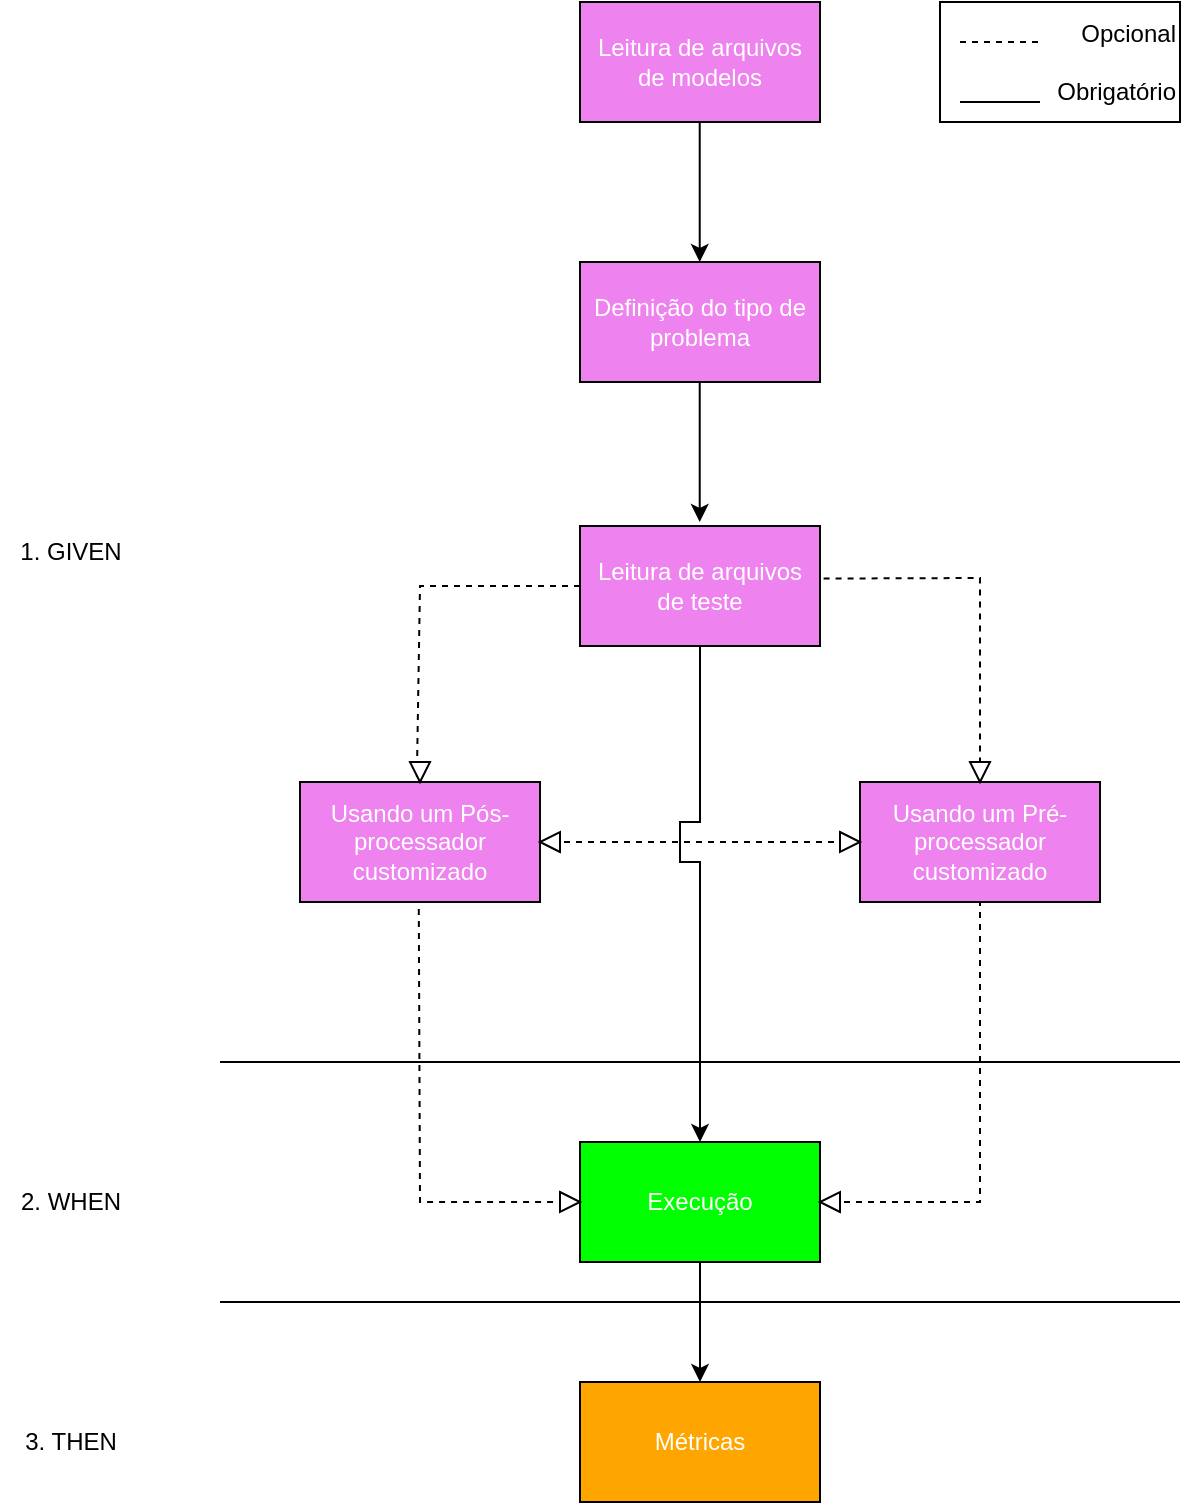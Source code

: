 <mxfile version="25.0.1">
  <diagram name="Page-1" id="FZQs6e-minR0yDpwQEX5">
    <mxGraphModel grid="1" page="1" gridSize="10" guides="1" tooltips="1" connect="1" arrows="1" fold="1" pageScale="1" pageWidth="850" pageHeight="1100" math="0" shadow="0">
      <root>
        <mxCell id="0" />
        <mxCell id="1" parent="0" />
        <mxCell id="ibQXdCCxX7LG6LWgQFUe-1" value="&lt;font color=&quot;#ffffff&quot;&gt;Leitura de arquivos de modelos&lt;/font&gt;" style="rounded=0;whiteSpace=wrap;html=1;fillColor=#EE82EE;" vertex="1" parent="1">
          <mxGeometry x="620" y="70" width="120" height="60" as="geometry" />
        </mxCell>
        <mxCell id="ibQXdCCxX7LG6LWgQFUe-2" value="&lt;font color=&quot;#ffffff&quot;&gt;Leitura de arquivos de teste&lt;/font&gt;" style="rounded=0;whiteSpace=wrap;html=1;fillColor=#EE82EE;" vertex="1" parent="1">
          <mxGeometry x="620" y="332" width="120" height="60" as="geometry" />
        </mxCell>
        <mxCell id="ibQXdCCxX7LG6LWgQFUe-4" value="&lt;font color=&quot;#ffffff&quot;&gt;Usando um Pós-processador customizado&lt;/font&gt;" style="rounded=0;whiteSpace=wrap;html=1;fillColor=#EE82EE;" vertex="1" parent="1">
          <mxGeometry x="480" y="460" width="120" height="60" as="geometry" />
        </mxCell>
        <mxCell id="ibQXdCCxX7LG6LWgQFUe-5" value="&lt;font color=&quot;#ffffff&quot;&gt;Execução&lt;/font&gt;" style="rounded=0;whiteSpace=wrap;html=1;fillColor=#00FF00;" vertex="1" parent="1">
          <mxGeometry x="620" y="640" width="120" height="60" as="geometry" />
        </mxCell>
        <mxCell id="ibQXdCCxX7LG6LWgQFUe-6" value="&lt;font color=&quot;#ffffff&quot;&gt;Métricas&lt;/font&gt;" style="rounded=0;whiteSpace=wrap;html=1;fillColor=#FFA500;" vertex="1" parent="1">
          <mxGeometry x="620" y="760" width="120" height="60" as="geometry" />
        </mxCell>
        <mxCell id="9xIlfScWIDmrP47psnc4-1" value="&lt;font color=&quot;#ffffff&quot;&gt;Usando um Pré-processador customizado&lt;/font&gt;" style="rounded=0;whiteSpace=wrap;html=1;fillColor=#EE82EE;" vertex="1" parent="1">
          <mxGeometry x="760" y="460" width="120" height="60" as="geometry" />
        </mxCell>
        <mxCell id="9xIlfScWIDmrP47psnc4-4" value="" style="endArrow=none;html=1;rounded=0;" edge="1" parent="1">
          <mxGeometry width="50" height="50" relative="1" as="geometry">
            <mxPoint x="920" y="720" as="sourcePoint" />
            <mxPoint x="440" y="720" as="targetPoint" />
          </mxGeometry>
        </mxCell>
        <mxCell id="9xIlfScWIDmrP47psnc4-5" value="" style="endArrow=none;html=1;rounded=0;" edge="1" parent="1">
          <mxGeometry width="50" height="50" relative="1" as="geometry">
            <mxPoint x="920" y="600" as="sourcePoint" />
            <mxPoint x="440" y="600" as="targetPoint" />
          </mxGeometry>
        </mxCell>
        <mxCell id="9xIlfScWIDmrP47psnc4-6" value="1. GIVEN" style="text;html=1;align=center;verticalAlign=middle;resizable=0;points=[];autosize=1;strokeColor=none;fillColor=none;" vertex="1" parent="1">
          <mxGeometry x="330" y="330" width="70" height="30" as="geometry" />
        </mxCell>
        <mxCell id="9xIlfScWIDmrP47psnc4-7" value="2. WHEN" style="text;html=1;align=center;verticalAlign=middle;resizable=0;points=[];autosize=1;strokeColor=none;fillColor=none;" vertex="1" parent="1">
          <mxGeometry x="330" y="655" width="70" height="30" as="geometry" />
        </mxCell>
        <mxCell id="9xIlfScWIDmrP47psnc4-8" value="3. THEN" style="text;html=1;align=center;verticalAlign=middle;resizable=0;points=[];autosize=1;strokeColor=none;fillColor=none;" vertex="1" parent="1">
          <mxGeometry x="330" y="775" width="70" height="30" as="geometry" />
        </mxCell>
        <mxCell id="9xIlfScWIDmrP47psnc4-15" value="" style="endArrow=none;dashed=1;html=1;rounded=0;exitX=1.015;exitY=0.438;exitDx=0;exitDy=0;exitPerimeter=0;entryX=0.5;entryY=0;entryDx=0;entryDy=0;" edge="1" parent="1" source="ibQXdCCxX7LG6LWgQFUe-2" target="9xIlfScWIDmrP47psnc4-1">
          <mxGeometry width="50" height="50" relative="1" as="geometry">
            <mxPoint x="1070" y="282" as="sourcePoint" />
            <mxPoint x="1120" y="232" as="targetPoint" />
            <Array as="points">
              <mxPoint x="820" y="358" />
            </Array>
          </mxGeometry>
        </mxCell>
        <mxCell id="9xIlfScWIDmrP47psnc4-16" value="" style="endArrow=none;dashed=1;html=1;rounded=0;exitX=0;exitY=0.5;exitDx=0;exitDy=0;entryX=0.487;entryY=-0.044;entryDx=0;entryDy=0;entryPerimeter=0;" edge="1" parent="1" source="ibQXdCCxX7LG6LWgQFUe-2" target="ibQXdCCxX7LG6LWgQFUe-4">
          <mxGeometry width="50" height="50" relative="1" as="geometry">
            <mxPoint x="835" y="322" as="sourcePoint" />
            <mxPoint x="680" y="468" as="targetPoint" />
            <Array as="points">
              <mxPoint x="540" y="362" />
            </Array>
          </mxGeometry>
        </mxCell>
        <mxCell id="9xIlfScWIDmrP47psnc4-17" value="" style="endArrow=none;dashed=1;html=1;rounded=0;entryX=0.5;entryY=1;entryDx=0;entryDy=0;exitX=1;exitY=0.5;exitDx=0;exitDy=0;" edge="1" parent="1" source="ibQXdCCxX7LG6LWgQFUe-5" target="9xIlfScWIDmrP47psnc4-1">
          <mxGeometry width="50" height="50" relative="1" as="geometry">
            <mxPoint x="970" y="252" as="sourcePoint" />
            <mxPoint x="1020" y="202" as="targetPoint" />
            <Array as="points">
              <mxPoint x="820" y="670" />
            </Array>
          </mxGeometry>
        </mxCell>
        <mxCell id="9xIlfScWIDmrP47psnc4-18" value="" style="endArrow=none;dashed=1;html=1;rounded=0;exitX=0.495;exitY=1.059;exitDx=0;exitDy=0;entryX=0;entryY=0.5;entryDx=0;entryDy=0;exitPerimeter=0;" edge="1" parent="1" source="ibQXdCCxX7LG6LWgQFUe-4" target="ibQXdCCxX7LG6LWgQFUe-5">
          <mxGeometry width="50" height="50" relative="1" as="geometry">
            <mxPoint x="1070" y="252" as="sourcePoint" />
            <mxPoint x="1120" y="202" as="targetPoint" />
            <Array as="points">
              <mxPoint x="540" y="670" />
            </Array>
          </mxGeometry>
        </mxCell>
        <mxCell id="9xIlfScWIDmrP47psnc4-19" value="" style="endArrow=classic;html=1;rounded=0;exitX=0.5;exitY=1;exitDx=0;exitDy=0;entryX=0.5;entryY=0;entryDx=0;entryDy=0;" edge="1" parent="1" source="ibQXdCCxX7LG6LWgQFUe-5" target="ibQXdCCxX7LG6LWgQFUe-6">
          <mxGeometry width="50" height="50" relative="1" as="geometry">
            <mxPoint x="1220" y="231.86" as="sourcePoint" />
            <mxPoint x="1260" y="231.86" as="targetPoint" />
          </mxGeometry>
        </mxCell>
        <mxCell id="9xIlfScWIDmrP47psnc4-20" value="Opcional&lt;div&gt;&lt;br&gt;&lt;div&gt;Obrigatório&lt;/div&gt;&lt;/div&gt;" style="rounded=0;whiteSpace=wrap;html=1;align=right;" vertex="1" parent="1">
          <mxGeometry x="800" y="70" width="120" height="60" as="geometry" />
        </mxCell>
        <mxCell id="9xIlfScWIDmrP47psnc4-22" value="" style="endArrow=none;dashed=1;html=1;rounded=0;" edge="1" parent="1">
          <mxGeometry width="50" height="50" relative="1" as="geometry">
            <mxPoint x="810" y="90" as="sourcePoint" />
            <mxPoint x="850" y="90" as="targetPoint" />
          </mxGeometry>
        </mxCell>
        <mxCell id="9xIlfScWIDmrP47psnc4-23" value="" style="endArrow=none;html=1;rounded=0;" edge="1" parent="1">
          <mxGeometry width="50" height="50" relative="1" as="geometry">
            <mxPoint x="810" y="120" as="sourcePoint" />
            <mxPoint x="850" y="120" as="targetPoint" />
          </mxGeometry>
        </mxCell>
        <mxCell id="9xIlfScWIDmrP47psnc4-25" value="" style="endArrow=none;dashed=1;html=1;rounded=0;exitX=0;exitY=0;exitDx=5;exitDy=0;entryX=0;entryY=0.5;entryDx=0;entryDy=0;exitPerimeter=0;" edge="1" parent="1" source="cYCuffj07NRODFQYXkRc-6" target="9xIlfScWIDmrP47psnc4-1">
          <mxGeometry width="50" height="50" relative="1" as="geometry">
            <mxPoint x="860" y="530" as="sourcePoint" />
            <mxPoint x="910" y="480" as="targetPoint" />
          </mxGeometry>
        </mxCell>
        <mxCell id="9xIlfScWIDmrP47psnc4-26" value="" style="endArrow=classic;html=1;rounded=0;exitX=0.5;exitY=1;exitDx=0;exitDy=0;entryX=0.5;entryY=0;entryDx=0;entryDy=0;" edge="1" parent="1">
          <mxGeometry width="50" height="50" relative="1" as="geometry">
            <mxPoint x="680" y="392.0" as="sourcePoint" />
            <mxPoint x="680" y="640" as="targetPoint" />
            <Array as="points">
              <mxPoint x="680" y="480" />
              <mxPoint x="670" y="480" />
              <mxPoint x="670" y="500" />
              <mxPoint x="680" y="500" />
            </Array>
          </mxGeometry>
        </mxCell>
        <mxCell id="9xIlfScWIDmrP47psnc4-29" value="&lt;font color=&quot;#ffffff&quot;&gt;Definição do tipo de problema&lt;/font&gt;" style="rounded=0;whiteSpace=wrap;html=1;fillColor=#EE82EE;" vertex="1" parent="1">
          <mxGeometry x="620" y="200" width="120" height="60" as="geometry" />
        </mxCell>
        <mxCell id="9xIlfScWIDmrP47psnc4-30" value="" style="endArrow=classic;html=1;rounded=0;exitX=0.5;exitY=1;exitDx=0;exitDy=0;entryX=0.5;entryY=0;entryDx=0;entryDy=0;" edge="1" parent="1">
          <mxGeometry width="50" height="50" relative="1" as="geometry">
            <mxPoint x="679.86" y="260" as="sourcePoint" />
            <mxPoint x="679.86" y="330" as="targetPoint" />
          </mxGeometry>
        </mxCell>
        <mxCell id="9xIlfScWIDmrP47psnc4-31" value="" style="endArrow=classic;html=1;rounded=0;exitX=0.5;exitY=1;exitDx=0;exitDy=0;entryX=0.5;entryY=0;entryDx=0;entryDy=0;" edge="1" parent="1">
          <mxGeometry width="50" height="50" relative="1" as="geometry">
            <mxPoint x="679.86" y="130" as="sourcePoint" />
            <mxPoint x="679.86" y="200" as="targetPoint" />
          </mxGeometry>
        </mxCell>
        <mxCell id="cYCuffj07NRODFQYXkRc-1" value="" style="verticalLabelPosition=bottom;verticalAlign=top;html=1;shape=mxgraph.basic.acute_triangle;dx=0.5;direction=west;" vertex="1" parent="1">
          <mxGeometry x="535" y="450" width="10" height="10" as="geometry" />
        </mxCell>
        <mxCell id="cYCuffj07NRODFQYXkRc-3" value="" style="verticalLabelPosition=bottom;verticalAlign=top;html=1;shape=mxgraph.basic.acute_triangle;dx=0.5;direction=west;" vertex="1" parent="1">
          <mxGeometry x="815" y="450" width="10" height="10" as="geometry" />
        </mxCell>
        <mxCell id="cYCuffj07NRODFQYXkRc-5" value="" style="verticalLabelPosition=bottom;verticalAlign=top;html=1;shape=mxgraph.basic.acute_triangle;dx=0.5;direction=south;" vertex="1" parent="1">
          <mxGeometry x="750" y="485" width="10" height="10" as="geometry" />
        </mxCell>
        <mxCell id="cYCuffj07NRODFQYXkRc-6" value="" style="verticalLabelPosition=bottom;verticalAlign=top;html=1;shape=mxgraph.basic.acute_triangle;dx=0.5;direction=north;" vertex="1" parent="1">
          <mxGeometry x="600" y="485" width="10" height="10" as="geometry" />
        </mxCell>
        <mxCell id="cYCuffj07NRODFQYXkRc-11" value="" style="verticalLabelPosition=bottom;verticalAlign=top;html=1;shape=mxgraph.basic.acute_triangle;dx=0.5;direction=south;" vertex="1" parent="1">
          <mxGeometry x="610" y="665" width="10" height="10" as="geometry" />
        </mxCell>
        <mxCell id="cYCuffj07NRODFQYXkRc-12" value="" style="verticalLabelPosition=bottom;verticalAlign=top;html=1;shape=mxgraph.basic.acute_triangle;dx=0.5;direction=north;" vertex="1" parent="1">
          <mxGeometry x="740" y="665" width="10" height="10" as="geometry" />
        </mxCell>
      </root>
    </mxGraphModel>
  </diagram>
</mxfile>
